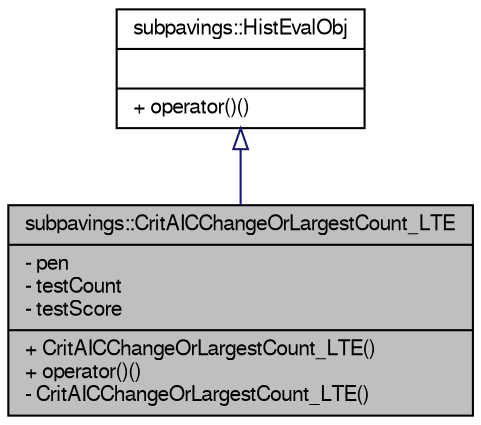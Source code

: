 digraph G
{
  edge [fontname="FreeSans",fontsize="10",labelfontname="FreeSans",labelfontsize="10"];
  node [fontname="FreeSans",fontsize="10",shape=record];
  Node1 [label="{subpavings::CritAICChangeOrLargestCount_LTE\n|- pen\l- testCount\l- testScore\l|+ CritAICChangeOrLargestCount_LTE()\l+ operator()()\l- CritAICChangeOrLargestCount_LTE()\l}",height=0.2,width=0.4,color="black", fillcolor="grey75", style="filled" fontcolor="black"];
  Node2 -> Node1 [dir="back",color="midnightblue",fontsize="10",style="solid",arrowtail="onormal",fontname="FreeSans"];
  Node2 [label="{subpavings::HistEvalObj\n||+ operator()()\l}",height=0.2,width=0.4,color="black", fillcolor="white", style="filled",URL="$classsubpavings_1_1HistEvalObj.shtml",tooltip="A Virtual class providing a way to stop histogram changes."];
}
